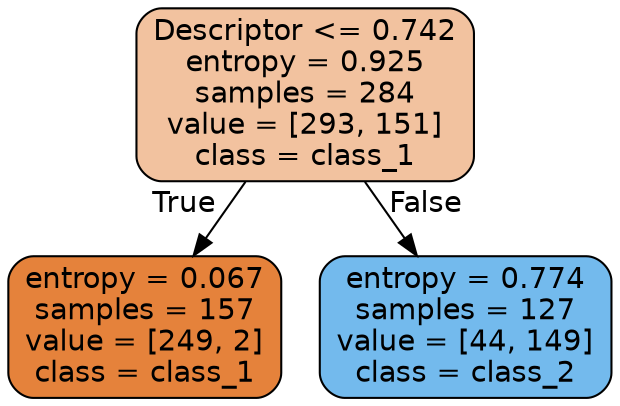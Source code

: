 digraph Tree {
node [shape=box, style="filled, rounded", color="black", fontname="helvetica"] ;
edge [fontname="helvetica"] ;
0 [label="Descriptor <= 0.742\nentropy = 0.925\nsamples = 284\nvalue = [293, 151]\nclass = class_1", fillcolor="#f2c29f"] ;
1 [label="entropy = 0.067\nsamples = 157\nvalue = [249, 2]\nclass = class_1", fillcolor="#e5823b"] ;
0 -> 1 [labeldistance=2.5, labelangle=45, headlabel="True"] ;
2 [label="entropy = 0.774\nsamples = 127\nvalue = [44, 149]\nclass = class_2", fillcolor="#73baed"] ;
0 -> 2 [labeldistance=2.5, labelangle=-45, headlabel="False"] ;
}